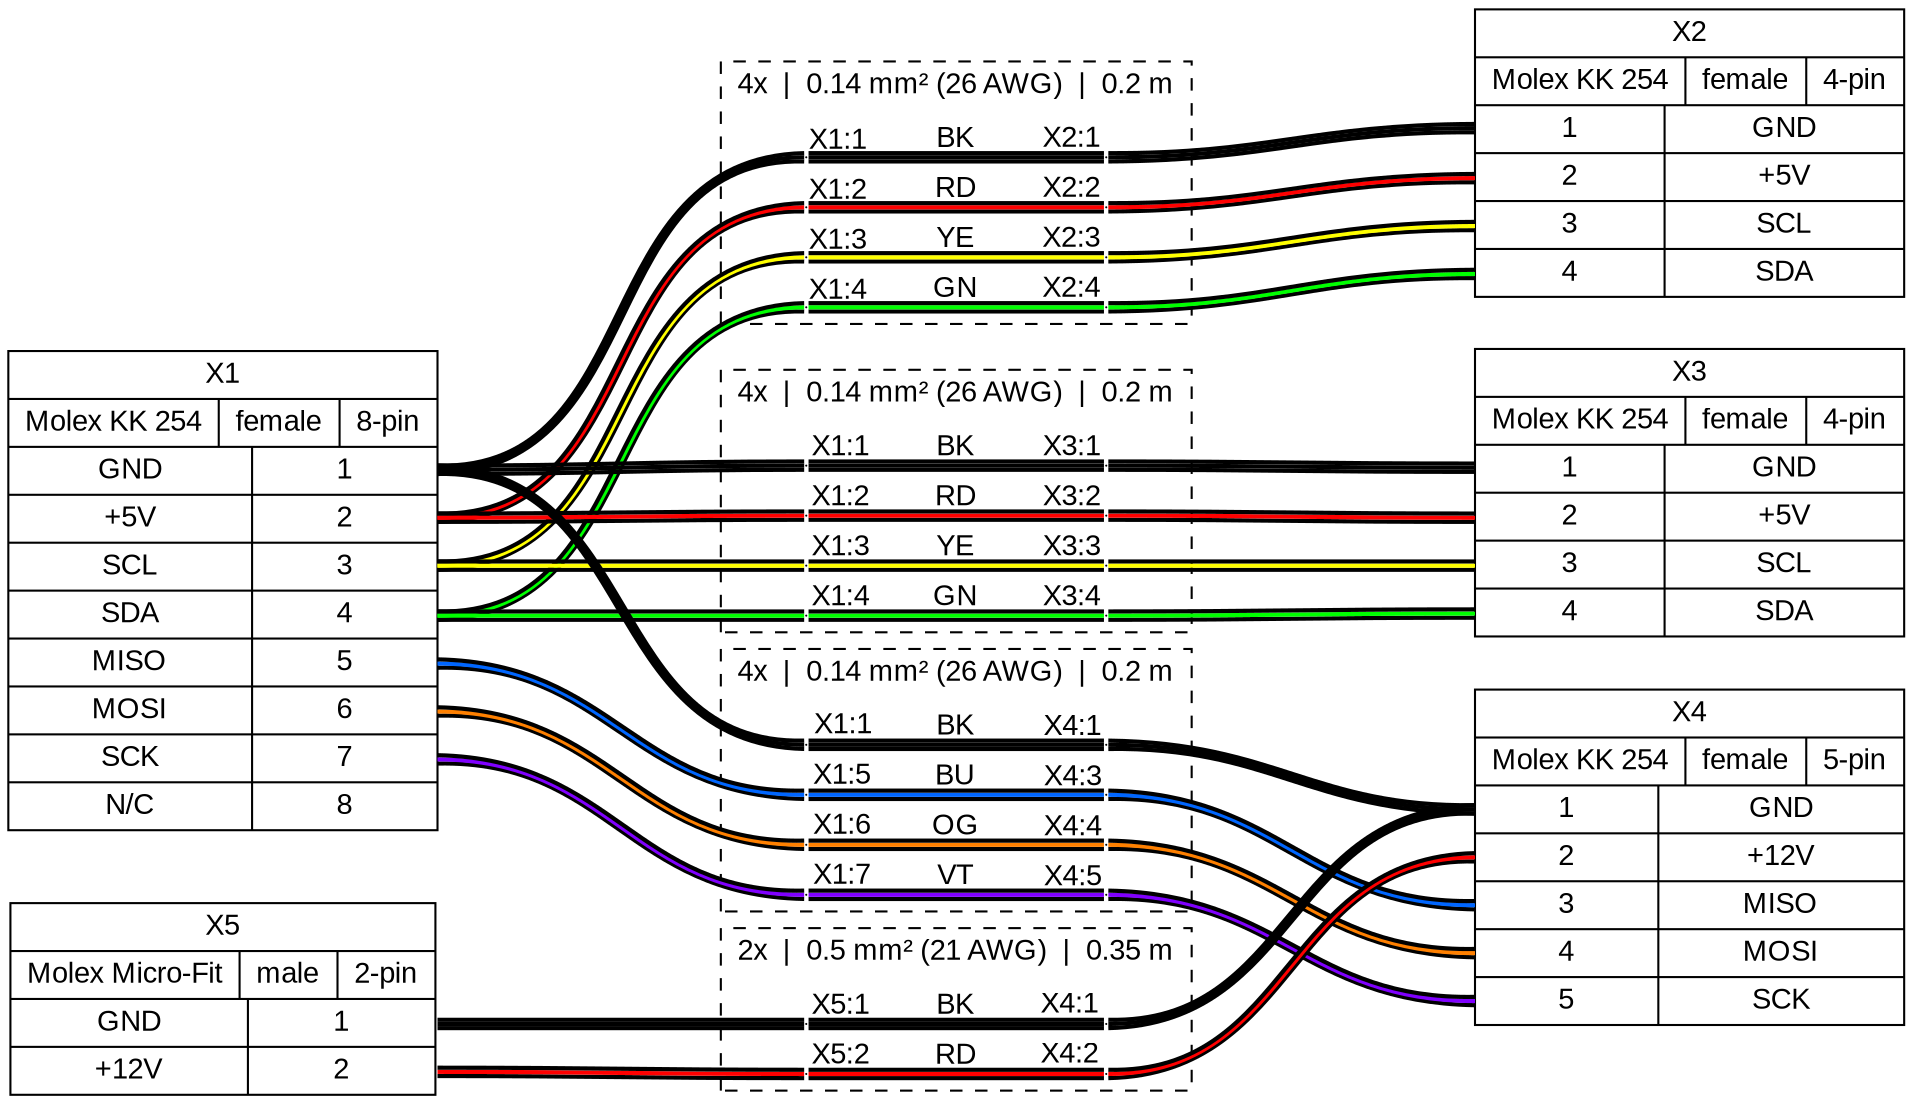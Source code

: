 graph {
// Graph generated by WireViz
// https://github.com/formatc1702/WireViz
	graph [bgcolor=transparent fontname=arial nodesep=0.33 rankdir=LR ranksep=2]
	node [fillcolor=white fontname=arial shape=record style=filled]
	edge [fontname=arial style=bold]
	X1 [label="X1|{Molex KK 254|female|8-pin}|{{GND|+5V|SCL|SDA|MISO|MOSI|SCK|N/C}|{<p1r>1|<p2r>2|<p3r>3|<p4r>4|<p5r>5|<p6r>6|<p7r>7|<p8r>8}}"]
	X2 [label="X2|{Molex KK 254|female|4-pin}|{{<p1l>1|<p2l>2|<p3l>3|<p4l>4}|{GND|+5V|SCL|SDA}}"]
	X3 [label="X3|{Molex KK 254|female|4-pin}|{{<p1l>1|<p2l>2|<p3l>3|<p4l>4}|{GND|+5V|SCL|SDA}}"]
	X4 [label="X4|{Molex KK 254|female|5-pin}|{{<p1l>1|<p2l>2|<p3l>3|<p4l>4|<p5l>5}|{GND|+12V|MISO|MOSI|SCK}}"]
	X5 [label="X5|{Molex Micro-Fit|male|2-pin}|{{GND|+12V}|{<p1r>1|<p2r>2}}"]
	subgraph cluster_W1 {
		graph [fillcolor=white label="4x  |  0.14 mm² (26 AWG)  |  0.2 m
 " style="filled, dashed"]
		node [fixedsize=true height=0 label="" shape=point width=0]
		W1_w1l
		W1_w1r
		W1_w2l
		W1_w2r
		W1_w3l
		W1_w3r
		W1_w4l
		W1_w4r
	}
	edge [color="#000000:#000000:#000000"]
	W1_w1l -- W1_w1r [labelangle=60 labeldist=0 taillabel="                                   BK"]
	X1:p1r -- W1_w1l:w [headlabel="            X1:1" labelangle=-60 labeldist=0]
	W1_w1r:e -- X2:p1l [labelangle=60 labeldist=0 taillabel="X2:1            "]
	edge [color="#000000:#ff0000:#000000"]
	W1_w2l -- W1_w2r [labelangle=60 labeldist=0 taillabel="                                   RD"]
	X1:p2r -- W1_w2l:w [headlabel="            X1:2" labelangle=-60 labeldist=0]
	W1_w2r:e -- X2:p2l [labelangle=60 labeldist=0 taillabel="X2:2            "]
	edge [color="#000000:#ffff00:#000000"]
	W1_w3l -- W1_w3r [labelangle=60 labeldist=0 taillabel="                                   YE"]
	X1:p3r -- W1_w3l:w [headlabel="            X1:3" labelangle=-60 labeldist=0]
	W1_w3r:e -- X2:p3l [labelangle=60 labeldist=0 taillabel="X2:3            "]
	edge [color="#000000:#00ff00:#000000"]
	W1_w4l -- W1_w4r [labelangle=60 labeldist=0 taillabel="                                   GN"]
	X1:p4r -- W1_w4l:w [headlabel="            X1:4" labelangle=-60 labeldist=0]
	W1_w4r:e -- X2:p4l [labelangle=60 labeldist=0 taillabel="X2:4            "]
	subgraph cluster_W2 {
		graph [fillcolor=white label="4x  |  0.14 mm² (26 AWG)  |  0.2 m
 " style="filled, dashed"]
		node [fixedsize=true height=0 label="" shape=point width=0]
		W2_w1l
		W2_w1r
		W2_w2l
		W2_w2r
		W2_w3l
		W2_w3r
		W2_w4l
		W2_w4r
	}
	edge [color="#000000:#000000:#000000"]
	W2_w1l -- W2_w1r [labelangle=60 labeldist=0 taillabel="                                   BK"]
	X1:p1r -- W2_w1l:w [headlabel="            X1:1" labelangle=-60 labeldist=0]
	W2_w1r:e -- X3:p1l [labelangle=60 labeldist=0 taillabel="X3:1            "]
	edge [color="#000000:#ff0000:#000000"]
	W2_w2l -- W2_w2r [labelangle=60 labeldist=0 taillabel="                                   RD"]
	X1:p2r -- W2_w2l:w [headlabel="            X1:2" labelangle=-60 labeldist=0]
	W2_w2r:e -- X3:p2l [labelangle=60 labeldist=0 taillabel="X3:2            "]
	edge [color="#000000:#ffff00:#000000"]
	W2_w3l -- W2_w3r [labelangle=60 labeldist=0 taillabel="                                   YE"]
	X1:p3r -- W2_w3l:w [headlabel="            X1:3" labelangle=-60 labeldist=0]
	W2_w3r:e -- X3:p3l [labelangle=60 labeldist=0 taillabel="X3:3            "]
	edge [color="#000000:#00ff00:#000000"]
	W2_w4l -- W2_w4r [labelangle=60 labeldist=0 taillabel="                                   GN"]
	X1:p4r -- W2_w4l:w [headlabel="            X1:4" labelangle=-60 labeldist=0]
	W2_w4r:e -- X3:p4l [labelangle=60 labeldist=0 taillabel="X3:4            "]
	subgraph cluster_W3 {
		graph [fillcolor=white label="4x  |  0.14 mm² (26 AWG)  |  0.2 m
 " style="filled, dashed"]
		node [fixedsize=true height=0 label="" shape=point width=0]
		W3_w1l
		W3_w1r
		W3_w2l
		W3_w2r
		W3_w3l
		W3_w3r
		W3_w4l
		W3_w4r
	}
	edge [color="#000000:#000000:#000000"]
	W3_w1l -- W3_w1r [labelangle=60 labeldist=0 taillabel="                                   BK"]
	X1:p1r -- W3_w1l:w [headlabel="            X1:1" labelangle=-60 labeldist=0]
	W3_w1r:e -- X4:p1l [labelangle=60 labeldist=0 taillabel="X4:1            "]
	edge [color="#000000:#0066ff:#000000"]
	W3_w2l -- W3_w2r [labelangle=60 labeldist=0 taillabel="                                   BU"]
	X1:p5r -- W3_w2l:w [headlabel="            X1:5" labelangle=-60 labeldist=0]
	W3_w2r:e -- X4:p3l [labelangle=60 labeldist=0 taillabel="X4:3            "]
	edge [color="#000000:#ff8000:#000000"]
	W3_w3l -- W3_w3r [labelangle=60 labeldist=0 taillabel="                                   OG"]
	X1:p6r -- W3_w3l:w [headlabel="            X1:6" labelangle=-60 labeldist=0]
	W3_w3r:e -- X4:p4l [labelangle=60 labeldist=0 taillabel="X4:4            "]
	edge [color="#000000:#8000ff:#000000"]
	W3_w4l -- W3_w4r [labelangle=60 labeldist=0 taillabel="                                   VT"]
	X1:p7r -- W3_w4l:w [headlabel="            X1:7" labelangle=-60 labeldist=0]
	W3_w4r:e -- X4:p5l [labelangle=60 labeldist=0 taillabel="X4:5            "]
	subgraph cluster_W4 {
		graph [fillcolor=white label="2x  |  0.5 mm² (21 AWG)  |  0.35 m
 " style="filled, dashed"]
		node [fixedsize=true height=0 label="" shape=point width=0]
		W4_w1l
		W4_w1r
		W4_w2l
		W4_w2r
	}
	edge [color="#000000:#000000:#000000"]
	W4_w1l -- W4_w1r [labelangle=60 labeldist=0 taillabel="                                   BK"]
	X5:p1r -- W4_w1l:w [headlabel="            X5:1" labelangle=-60 labeldist=0]
	W4_w1r:e -- X4:p1l [labelangle=60 labeldist=0 taillabel="X4:1            "]
	edge [color="#000000:#ff0000:#000000"]
	W4_w2l -- W4_w2r [labelangle=60 labeldist=0 taillabel="                                   RD"]
	X5:p2r -- W4_w2l:w [headlabel="            X5:2" labelangle=-60 labeldist=0]
	W4_w2r:e -- X4:p2l [labelangle=60 labeldist=0 taillabel="X4:2            "]
}
